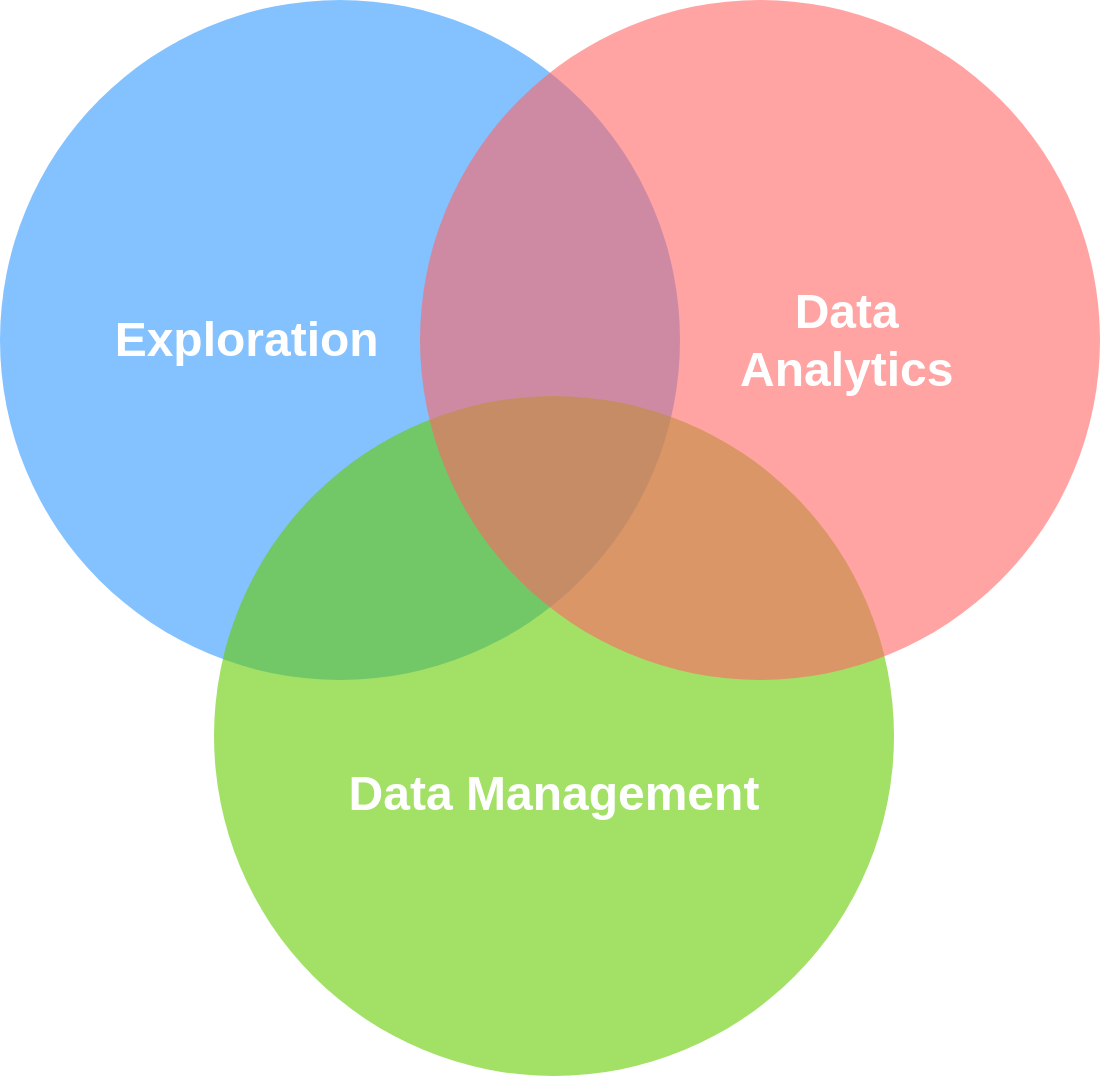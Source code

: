 <mxfile version="22.1.21" type="device">
  <diagram name="Page-1" id="kJLKaYyNGQKMB06EHG2U">
    <mxGraphModel dx="1026" dy="743" grid="1" gridSize="10" guides="1" tooltips="1" connect="1" arrows="1" fold="1" page="1" pageScale="1" pageWidth="827" pageHeight="1169" math="0" shadow="0">
      <root>
        <mxCell id="0" />
        <mxCell id="1" parent="0" />
        <mxCell id="e2uy65ZZJxc3ftPycroL-4" value="&lt;font color=&quot;#ffffff&quot; style=&quot;font-size: 24px;&quot;&gt;&lt;b&gt;Exploration&amp;nbsp; &amp;nbsp; &amp;nbsp; &amp;nbsp; &amp;nbsp; &amp;nbsp; &amp;nbsp;&amp;nbsp;&lt;/b&gt;&lt;/font&gt;" style="ellipse;whiteSpace=wrap;html=1;aspect=fixed;fillColor=#3399FF;strokeColor=none;opacity=60;" vertex="1" parent="1">
          <mxGeometry x="380" y="420" width="340" height="340" as="geometry" />
        </mxCell>
        <mxCell id="e2uy65ZZJxc3ftPycroL-6" value="&lt;font style=&quot;font-size: 24px;&quot; color=&quot;#ffffff&quot;&gt;&lt;br&gt;&lt;br&gt;&lt;b&gt;Data Management&lt;/b&gt;&lt;/font&gt;" style="ellipse;whiteSpace=wrap;html=1;aspect=fixed;fillColor=#66CC00;strokeColor=none;opacity=60;" vertex="1" parent="1">
          <mxGeometry x="487" y="618" width="340" height="340" as="geometry" />
        </mxCell>
        <mxCell id="e2uy65ZZJxc3ftPycroL-5" value="&lt;font style=&quot;font-size: 24px;&quot; color=&quot;#ffffff&quot;&gt;&lt;b&gt;&amp;nbsp; &amp;nbsp; &amp;nbsp; &amp;nbsp; &amp;nbsp; &amp;nbsp; &amp;nbsp;Data &lt;br&gt;&amp;nbsp; &amp;nbsp; &amp;nbsp; &amp;nbsp; &amp;nbsp; &amp;nbsp; &amp;nbsp;Analytics&lt;/b&gt;&lt;/font&gt;" style="ellipse;whiteSpace=wrap;html=1;aspect=fixed;fillColor=#FF6666;strokeColor=none;opacity=60;" vertex="1" parent="1">
          <mxGeometry x="590" y="420" width="340" height="340" as="geometry" />
        </mxCell>
      </root>
    </mxGraphModel>
  </diagram>
</mxfile>
